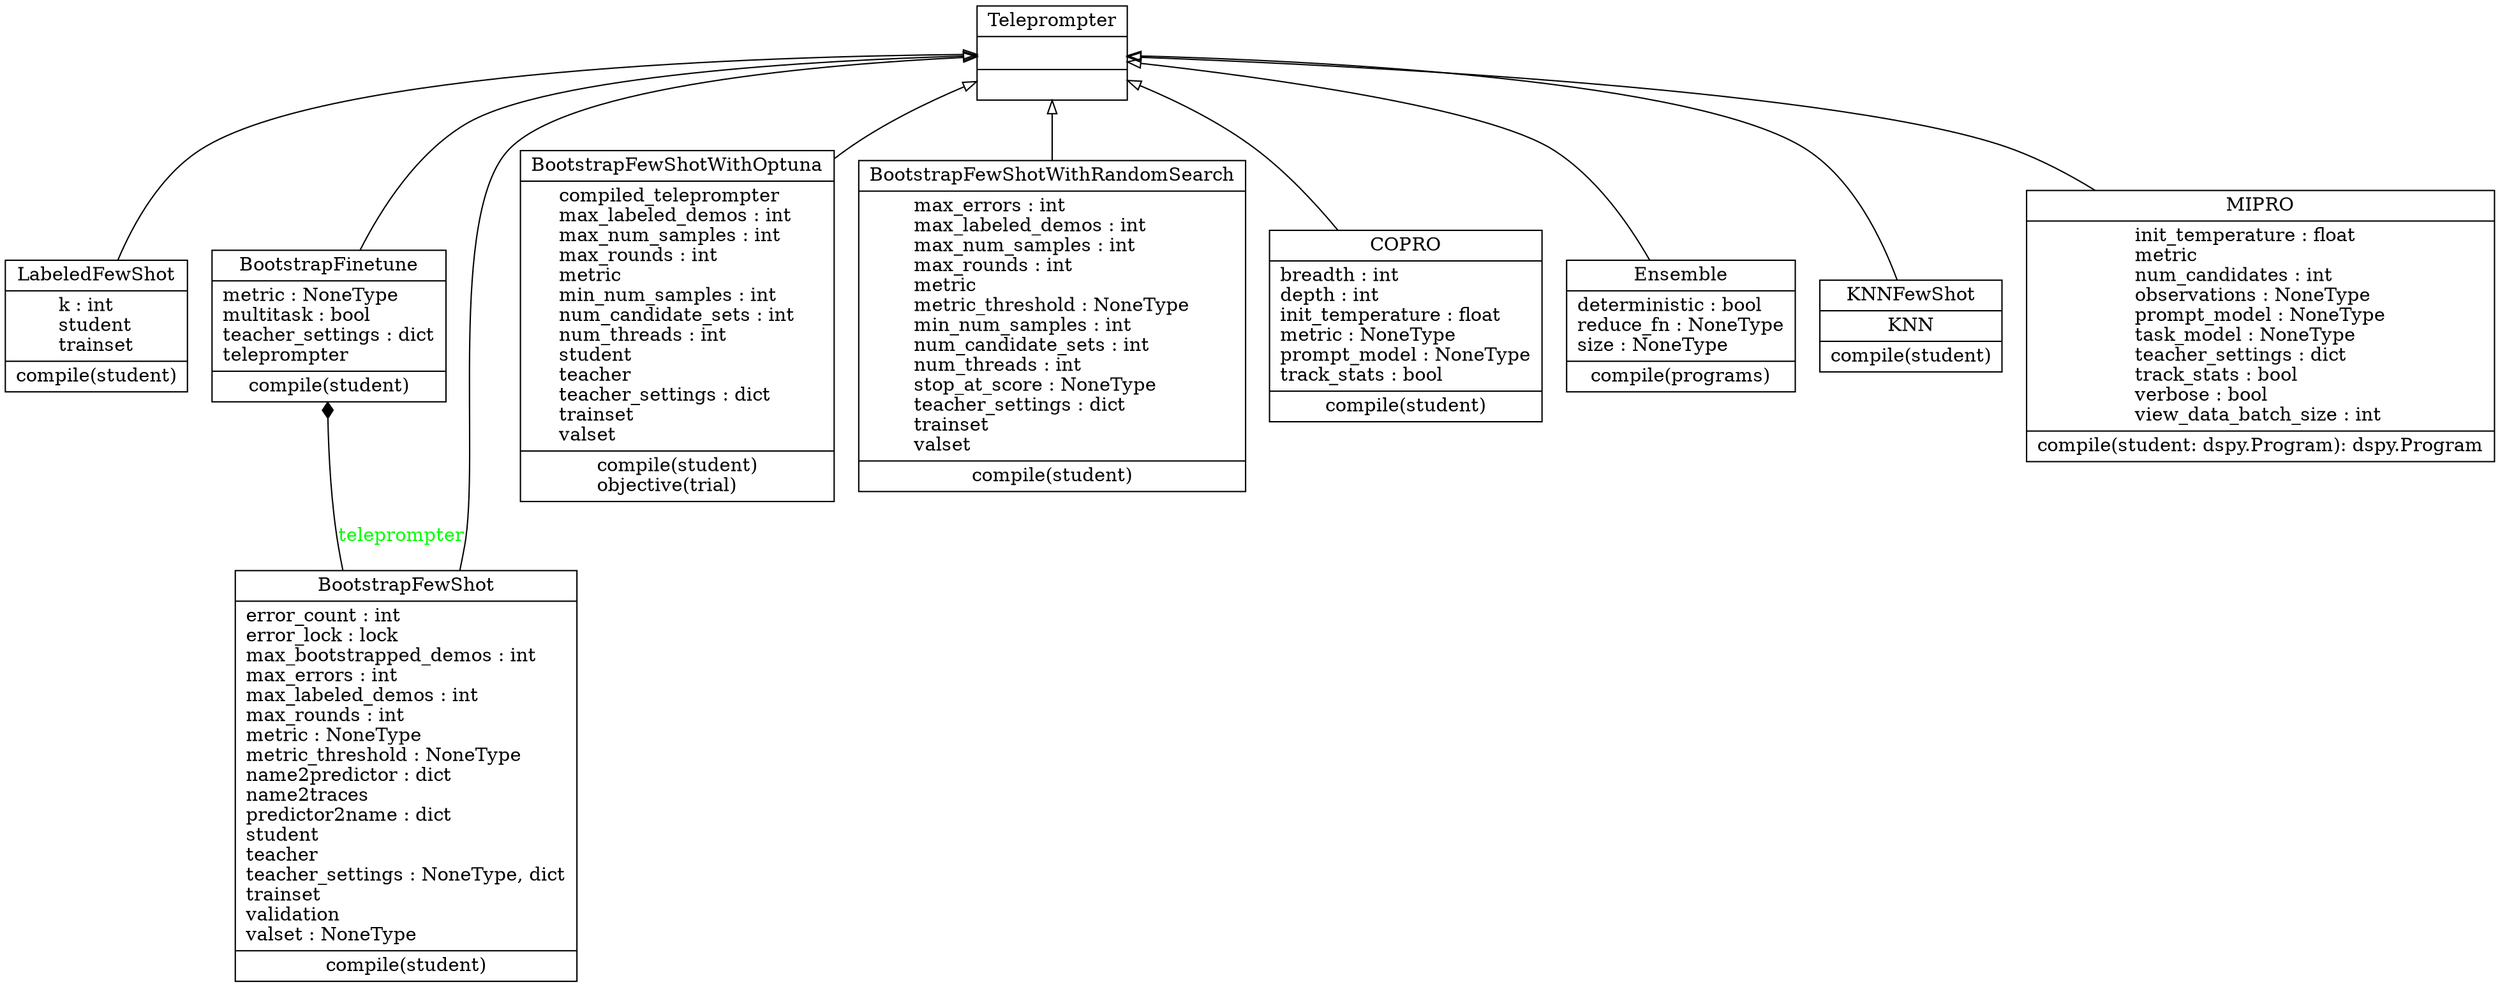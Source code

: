 digraph "classes" {
rankdir=BT
charset="utf-8"
"dspy.teleprompt.vanilla.LabeledFewShot" [color="black", fontcolor="black", label=<{LabeledFewShot|k : int<br ALIGN="LEFT"/>student<br ALIGN="LEFT"/>trainset<br ALIGN="LEFT"/>|compile(student)<br ALIGN="LEFT"/>}>, shape="record", style="solid"];
"dspy.teleprompt.bootstrap.BootstrapFewShot" [color="black", fontcolor="black", label=<{BootstrapFewShot|error_count : int<br ALIGN="LEFT"/>error_lock : lock<br ALIGN="LEFT"/>max_bootstrapped_demos : int<br ALIGN="LEFT"/>max_errors : int<br ALIGN="LEFT"/>max_labeled_demos : int<br ALIGN="LEFT"/>max_rounds : int<br ALIGN="LEFT"/>metric : NoneType<br ALIGN="LEFT"/>metric_threshold : NoneType<br ALIGN="LEFT"/>name2predictor : dict<br ALIGN="LEFT"/>name2traces<br ALIGN="LEFT"/>predictor2name : dict<br ALIGN="LEFT"/>student<br ALIGN="LEFT"/>teacher<br ALIGN="LEFT"/>teacher_settings : NoneType, dict<br ALIGN="LEFT"/>trainset<br ALIGN="LEFT"/>validation<br ALIGN="LEFT"/>valset : NoneType<br ALIGN="LEFT"/>|compile(student)<br ALIGN="LEFT"/>}>, shape="record", style="solid"];
"dspy.teleprompt.finetune.BootstrapFinetune" [color="black", fontcolor="black", label=<{BootstrapFinetune|metric : NoneType<br ALIGN="LEFT"/>multitask : bool<br ALIGN="LEFT"/>teacher_settings : dict<br ALIGN="LEFT"/>teleprompter<br ALIGN="LEFT"/>|compile(student)<br ALIGN="LEFT"/>}>, shape="record", style="solid"];
"dspy.teleprompt.teleprompt_optuna.BootstrapFewShotWithOptuna" [color="black", fontcolor="black", label=<{BootstrapFewShotWithOptuna|compiled_teleprompter<br ALIGN="LEFT"/>max_labeled_demos : int<br ALIGN="LEFT"/>max_num_samples : int<br ALIGN="LEFT"/>max_rounds : int<br ALIGN="LEFT"/>metric<br ALIGN="LEFT"/>min_num_samples : int<br ALIGN="LEFT"/>num_candidate_sets : int<br ALIGN="LEFT"/>num_threads : int<br ALIGN="LEFT"/>student<br ALIGN="LEFT"/>teacher<br ALIGN="LEFT"/>teacher_settings : dict<br ALIGN="LEFT"/>trainset<br ALIGN="LEFT"/>valset<br ALIGN="LEFT"/>|compile(student)<br ALIGN="LEFT"/>objective(trial)<br ALIGN="LEFT"/>}>, shape="record", style="solid"];
"dspy.teleprompt.random_search.BootstrapFewShotWithRandomSearch" [color="black", fontcolor="black", label=<{BootstrapFewShotWithRandomSearch|max_errors : int<br ALIGN="LEFT"/>max_labeled_demos : int<br ALIGN="LEFT"/>max_num_samples : int<br ALIGN="LEFT"/>max_rounds : int<br ALIGN="LEFT"/>metric<br ALIGN="LEFT"/>metric_threshold : NoneType<br ALIGN="LEFT"/>min_num_samples : int<br ALIGN="LEFT"/>num_candidate_sets : int<br ALIGN="LEFT"/>num_threads : int<br ALIGN="LEFT"/>stop_at_score : NoneType<br ALIGN="LEFT"/>teacher_settings : dict<br ALIGN="LEFT"/>trainset<br ALIGN="LEFT"/>valset<br ALIGN="LEFT"/>|compile(student)<br ALIGN="LEFT"/>}>, shape="record", style="solid"];
"dspy.teleprompt.copro_optimizer.COPRO" [color="black", fontcolor="black", label=<{COPRO|breadth : int<br ALIGN="LEFT"/>depth : int<br ALIGN="LEFT"/>init_temperature : float<br ALIGN="LEFT"/>metric : NoneType<br ALIGN="LEFT"/>prompt_model : NoneType<br ALIGN="LEFT"/>track_stats : bool<br ALIGN="LEFT"/>|compile(student)<br ALIGN="LEFT"/>}>, shape="record", style="solid"];
"dspy.teleprompt.ensemble.Ensemble" [color="black", fontcolor="black", label=<{Ensemble|deterministic : bool<br ALIGN="LEFT"/>reduce_fn : NoneType<br ALIGN="LEFT"/>size : NoneType<br ALIGN="LEFT"/>|compile(programs)<br ALIGN="LEFT"/>}>, shape="record", style="solid"];
"dspy.teleprompt.knn_fewshot.KNNFewShot" [color="black", fontcolor="black", label=<{KNNFewShot|KNN<br ALIGN="LEFT"/>|compile(student)<br ALIGN="LEFT"/>}>, shape="record", style="solid"];
"dspy.teleprompt.mipro_optimizer.MIPRO" [color="black", fontcolor="black", label=<{MIPRO|init_temperature : float<br ALIGN="LEFT"/>metric<br ALIGN="LEFT"/>num_candidates : int<br ALIGN="LEFT"/>observations : NoneType<br ALIGN="LEFT"/>prompt_model : NoneType<br ALIGN="LEFT"/>task_model : NoneType<br ALIGN="LEFT"/>teacher_settings : dict<br ALIGN="LEFT"/>track_stats : bool<br ALIGN="LEFT"/>verbose : bool<br ALIGN="LEFT"/>view_data_batch_size : int<br ALIGN="LEFT"/>|compile(student: dspy.Program): dspy.Program<br ALIGN="LEFT"/>}>, shape="record", style="solid"];


"dspy.teleprompt.vanilla.LabeledFewShot" -> "dspy.teleprompt.teleprompt.Teleprompter" [arrowhead="empty", arrowtail="none"];
"dspy.teleprompt.teleprompt.Teleprompter" [color="black", fontcolor="black", label=<{Teleprompter|<br ALIGN="LEFT"/>|}>, shape="record", style="solid"];
"dspy.teleprompt.bootstrap.BootstrapFewShot" -> "dspy.teleprompt.teleprompt.Teleprompter" [arrowhead="empty", arrowtail="none"];
"dspy.teleprompt.copro_optimizer.COPRO" -> "dspy.teleprompt.teleprompt.Teleprompter" [arrowhead="empty", arrowtail="none"];
"dspy.teleprompt.ensemble.Ensemble" -> "dspy.teleprompt.teleprompt.Teleprompter" [arrowhead="empty", arrowtail="none"];
"dspy.teleprompt.finetune.BootstrapFinetune" -> "dspy.teleprompt.teleprompt.Teleprompter" [arrowhead="empty", arrowtail="none"];
"dspy.teleprompt.knn_fewshot.KNNFewShot" -> "dspy.teleprompt.teleprompt.Teleprompter" [arrowhead="empty", arrowtail="none"];
"dspy.teleprompt.mipro_optimizer.MIPRO" -> "dspy.teleprompt.teleprompt.Teleprompter" [arrowhead="empty", arrowtail="none"];
"dspy.teleprompt.random_search.BootstrapFewShotWithRandomSearch" -> "dspy.teleprompt.teleprompt.Teleprompter" [arrowhead="empty", arrowtail="none"];
"dspy.teleprompt.teleprompt_optuna.BootstrapFewShotWithOptuna" -> "dspy.teleprompt.teleprompt.Teleprompter" [arrowhead="empty", arrowtail="none"];
"dspy.teleprompt.bootstrap.BootstrapFewShot" -> "dspy.teleprompt.finetune.BootstrapFinetune" [arrowhead="diamond", arrowtail="none", fontcolor="green", label="teleprompter", style="solid"];


// "dspy.teleprompt.mipro_optimizer.BasicGenerateInstruction" [color="black", fontcolor="black", label=<{BasicGenerateInstruction|basic_instruction : FieldInfo<br ALIGN="LEFT"/>proposed_instruction : FieldInfo<br ALIGN="LEFT"/>proposed_prefix_for_output_field : FieldInfo<br ALIGN="LEFT"/>|}>, shape="record", style="solid"];
// "dspy.teleprompt.copro_optimizer.BasicGenerateInstruction" [color="black", fontcolor="black", label=<{BasicGenerateInstruction|basic_instruction : FieldInfo<br ALIGN="LEFT"/>proposed_instruction : FieldInfo<br ALIGN="LEFT"/>proposed_prefix_for_output_field : FieldInfo<br ALIGN="LEFT"/>|}>, shape="record", style="solid"];
// "dspy.teleprompt.mipro_optimizer.BasicGenerateInstructionWithDataObservations" [color="black", fontcolor="black", label=<{BasicGenerateInstructionWithDataObservations|basic_instruction : FieldInfo<br ALIGN="LEFT"/>observations : FieldInfo<br ALIGN="LEFT"/>proposed_instruction : FieldInfo<br ALIGN="LEFT"/>proposed_prefix_for_output_field : FieldInfo<br ALIGN="LEFT"/>|}>, shape="record", style="solid"];
// "dspy.teleprompt.mipro_optimizer.BasicGenerateInstructionWithExamples" [color="black", fontcolor="black", label=<{BasicGenerateInstructionWithExamples|basic_instruction : FieldInfo<br ALIGN="LEFT"/>examples : FieldInfo<br ALIGN="LEFT"/>proposed_instruction : FieldInfo<br ALIGN="LEFT"/>proposed_prefix_for_output_field : FieldInfo<br ALIGN="LEFT"/>|}>, shape="record", style="solid"];
// "dspy.teleprompt.mipro_optimizer.BasicGenerateInstructionWithExamplesAndDataObservations" [color="black", fontcolor="black", label=<{BasicGenerateInstructionWithExamplesAndDataObservations|basic_instruction : FieldInfo<br ALIGN="LEFT"/>examples : FieldInfo<br ALIGN="LEFT"/>observations : FieldInfo<br ALIGN="LEFT"/>proposed_instruction : FieldInfo<br ALIGN="LEFT"/>proposed_prefix_for_output_field : FieldInfo<br ALIGN="LEFT"/>|}>, shape="record", style="solid"];



// "dspy.teleprompt.mipro_optimizer.DatasetDescriptor" [color="black", fontcolor="black", label=<{DatasetDescriptor|examples : FieldInfo<br ALIGN="LEFT"/>observations : FieldInfo<br ALIGN="LEFT"/>|}>, shape="record", style="solid"];
// "dspy.teleprompt.mipro_optimizer.DatasetDescriptorWithPriorObservations" [color="black", fontcolor="black", label=<{DatasetDescriptorWithPriorObservations|examples : FieldInfo<br ALIGN="LEFT"/>observations : FieldInfo<br ALIGN="LEFT"/>prior_observations : FieldInfo<br ALIGN="LEFT"/>|}>, shape="record", style="solid"];

// "dspy.teleprompt.ensemble.Ensemble.compile.EnsembledProgram" [color="black", fontcolor="black", label=<{EnsembledProgram|programs<br ALIGN="LEFT"/>|forward()<br ALIGN="LEFT"/>}>, shape="record", style="solid"];
// "dspy.teleprompt.copro_optimizer.GenerateInstructionGivenAttempts" [color="black", fontcolor="black", label=<{GenerateInstructionGivenAttempts|attempted_instructions : FieldInfo<br ALIGN="LEFT"/>proposed_instruction : FieldInfo<br ALIGN="LEFT"/>proposed_prefix_for_output_field : FieldInfo<br ALIGN="LEFT"/>|}>, shape="record", style="solid"];
// "dspy.teleprompt.signature_opt_typed.make_initial_signature.GenerateInstructionInitial" [color="black", fontcolor="black", label=<{GenerateInstructionInitial|basic_signature : T<br ALIGN="LEFT"/>proposed_signatures : list[T]<br ALIGN="LEFT"/>|}>, shape="record", style="solid"];
// "dspy.teleprompt.signature_opt_typed.generate_with_avoidance.GenerateSignature" [color="black", fontcolor="black", label=<{GenerateSignature|analysis : str<br ALIGN="LEFT"/>proposed_signature : T<br ALIGN="LEFT"/>score : float<br ALIGN="LEFT"/>|check_signature_not_attempted(s: T): T<br ALIGN="LEFT"/>}>, shape="record", style="solid"];

// "dspy.teleprompt.mipro_optimizer.ObservationSummarizer" [color="black", fontcolor="black", label=<{ObservationSummarizer|observations : FieldInfo<br ALIGN="LEFT"/>summary : FieldInfo<br ALIGN="LEFT"/>|}>, shape="record", style="solid"];
// "dspy.teleprompt.signature_opt_typed.OptimizerResult" [color="black", fontcolor="black", label=<{OptimizerResult|program : Module<br ALIGN="LEFT"/>scores : list[float]<br ALIGN="LEFT"/>signatures : list[dict[str, Signature]]<br ALIGN="LEFT"/>|}>, shape="record", style="solid"];
}
